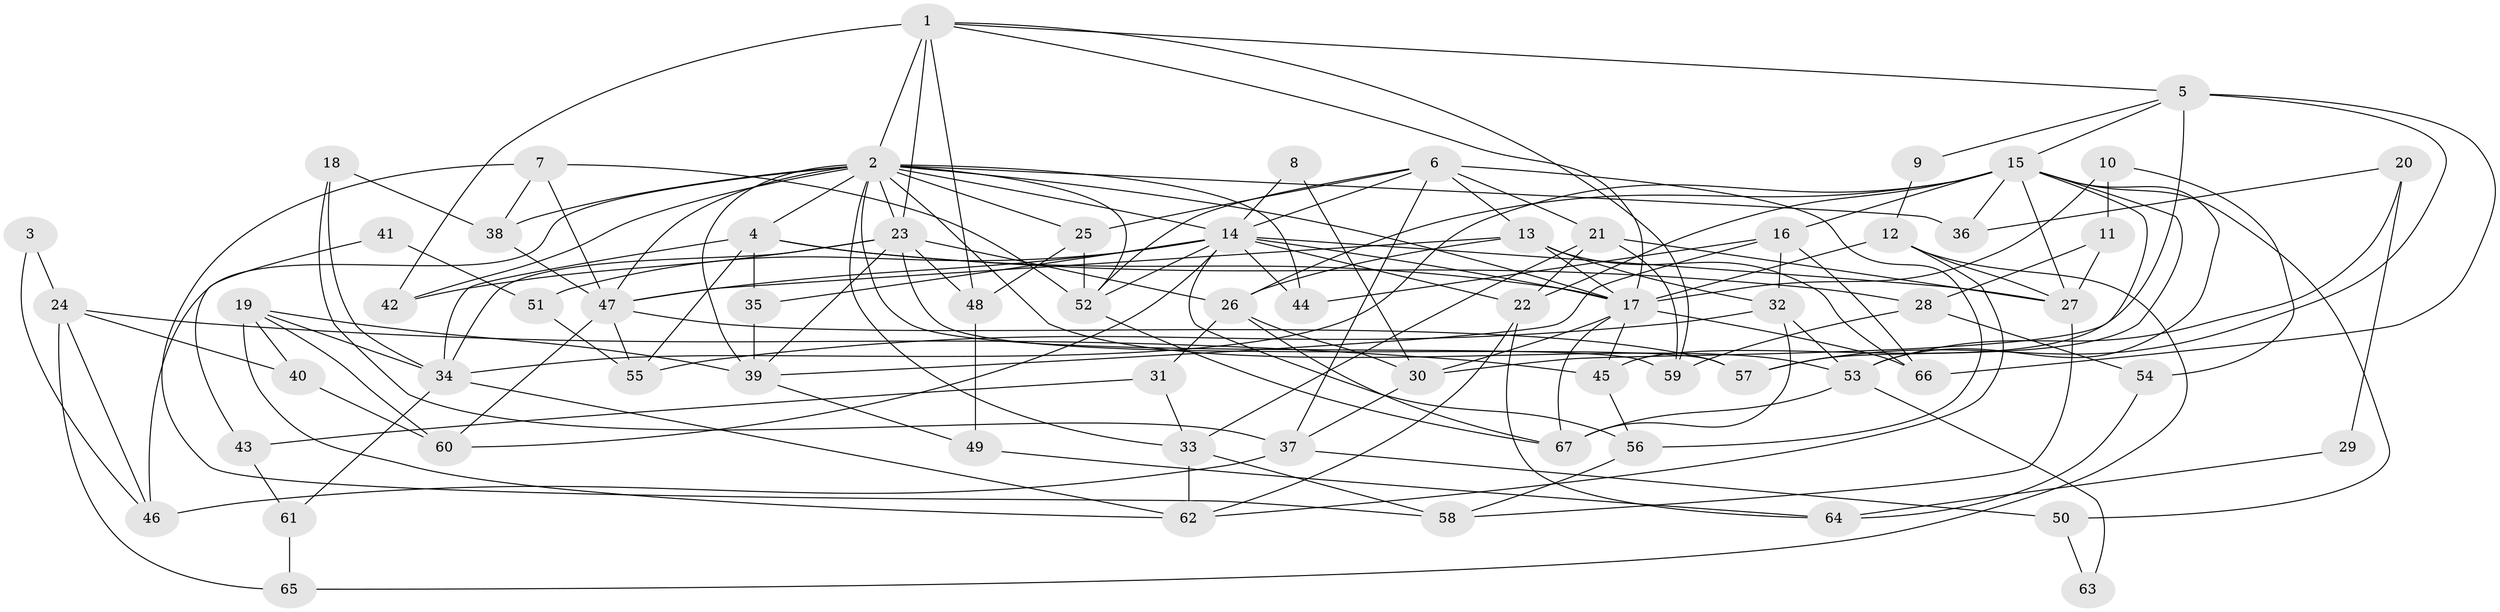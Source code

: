 // original degree distribution, {4: 0.29357798165137616, 8: 0.009174311926605505, 2: 0.10091743119266056, 5: 0.1559633027522936, 3: 0.30275229357798167, 6: 0.11926605504587157, 7: 0.009174311926605505, 9: 0.009174311926605505}
// Generated by graph-tools (version 1.1) at 2025/50/03/04/25 22:50:50]
// undirected, 67 vertices, 160 edges
graph export_dot {
  node [color=gray90,style=filled];
  1;
  2;
  3;
  4;
  5;
  6;
  7;
  8;
  9;
  10;
  11;
  12;
  13;
  14;
  15;
  16;
  17;
  18;
  19;
  20;
  21;
  22;
  23;
  24;
  25;
  26;
  27;
  28;
  29;
  30;
  31;
  32;
  33;
  34;
  35;
  36;
  37;
  38;
  39;
  40;
  41;
  42;
  43;
  44;
  45;
  46;
  47;
  48;
  49;
  50;
  51;
  52;
  53;
  54;
  55;
  56;
  57;
  58;
  59;
  60;
  61;
  62;
  63;
  64;
  65;
  66;
  67;
  1 -- 2 [weight=1.0];
  1 -- 5 [weight=1.0];
  1 -- 17 [weight=1.0];
  1 -- 23 [weight=3.0];
  1 -- 42 [weight=1.0];
  1 -- 48 [weight=1.0];
  1 -- 59 [weight=1.0];
  2 -- 4 [weight=1.0];
  2 -- 14 [weight=2.0];
  2 -- 17 [weight=1.0];
  2 -- 23 [weight=1.0];
  2 -- 25 [weight=1.0];
  2 -- 33 [weight=1.0];
  2 -- 36 [weight=1.0];
  2 -- 38 [weight=1.0];
  2 -- 39 [weight=1.0];
  2 -- 42 [weight=1.0];
  2 -- 44 [weight=1.0];
  2 -- 46 [weight=2.0];
  2 -- 47 [weight=1.0];
  2 -- 52 [weight=1.0];
  2 -- 53 [weight=1.0];
  2 -- 59 [weight=1.0];
  3 -- 24 [weight=1.0];
  3 -- 46 [weight=1.0];
  4 -- 17 [weight=3.0];
  4 -- 28 [weight=1.0];
  4 -- 34 [weight=1.0];
  4 -- 35 [weight=1.0];
  4 -- 55 [weight=1.0];
  5 -- 9 [weight=1.0];
  5 -- 15 [weight=1.0];
  5 -- 30 [weight=1.0];
  5 -- 57 [weight=1.0];
  5 -- 66 [weight=1.0];
  6 -- 13 [weight=1.0];
  6 -- 14 [weight=1.0];
  6 -- 21 [weight=1.0];
  6 -- 25 [weight=1.0];
  6 -- 37 [weight=1.0];
  6 -- 52 [weight=1.0];
  6 -- 56 [weight=1.0];
  7 -- 38 [weight=1.0];
  7 -- 47 [weight=1.0];
  7 -- 52 [weight=1.0];
  7 -- 58 [weight=1.0];
  8 -- 14 [weight=1.0];
  8 -- 30 [weight=1.0];
  9 -- 12 [weight=1.0];
  10 -- 11 [weight=1.0];
  10 -- 17 [weight=1.0];
  10 -- 54 [weight=1.0];
  11 -- 27 [weight=1.0];
  11 -- 28 [weight=1.0];
  12 -- 17 [weight=1.0];
  12 -- 27 [weight=1.0];
  12 -- 62 [weight=1.0];
  12 -- 65 [weight=1.0];
  13 -- 17 [weight=1.0];
  13 -- 26 [weight=1.0];
  13 -- 32 [weight=1.0];
  13 -- 47 [weight=1.0];
  13 -- 66 [weight=1.0];
  14 -- 17 [weight=4.0];
  14 -- 22 [weight=2.0];
  14 -- 27 [weight=2.0];
  14 -- 35 [weight=1.0];
  14 -- 44 [weight=1.0];
  14 -- 47 [weight=1.0];
  14 -- 51 [weight=2.0];
  14 -- 52 [weight=1.0];
  14 -- 56 [weight=1.0];
  14 -- 60 [weight=1.0];
  15 -- 16 [weight=1.0];
  15 -- 22 [weight=1.0];
  15 -- 26 [weight=1.0];
  15 -- 27 [weight=1.0];
  15 -- 34 [weight=1.0];
  15 -- 36 [weight=1.0];
  15 -- 45 [weight=1.0];
  15 -- 50 [weight=1.0];
  15 -- 53 [weight=1.0];
  15 -- 57 [weight=1.0];
  16 -- 32 [weight=2.0];
  16 -- 39 [weight=1.0];
  16 -- 44 [weight=1.0];
  16 -- 66 [weight=1.0];
  17 -- 30 [weight=1.0];
  17 -- 45 [weight=1.0];
  17 -- 66 [weight=1.0];
  17 -- 67 [weight=1.0];
  18 -- 34 [weight=1.0];
  18 -- 37 [weight=1.0];
  18 -- 38 [weight=1.0];
  19 -- 34 [weight=1.0];
  19 -- 39 [weight=2.0];
  19 -- 40 [weight=1.0];
  19 -- 60 [weight=1.0];
  19 -- 62 [weight=1.0];
  20 -- 29 [weight=1.0];
  20 -- 36 [weight=1.0];
  20 -- 53 [weight=1.0];
  21 -- 22 [weight=1.0];
  21 -- 27 [weight=1.0];
  21 -- 33 [weight=1.0];
  21 -- 59 [weight=1.0];
  22 -- 62 [weight=1.0];
  22 -- 64 [weight=1.0];
  23 -- 26 [weight=1.0];
  23 -- 34 [weight=1.0];
  23 -- 39 [weight=1.0];
  23 -- 42 [weight=1.0];
  23 -- 48 [weight=1.0];
  23 -- 57 [weight=2.0];
  24 -- 40 [weight=1.0];
  24 -- 45 [weight=1.0];
  24 -- 46 [weight=1.0];
  24 -- 65 [weight=1.0];
  25 -- 48 [weight=1.0];
  25 -- 52 [weight=1.0];
  26 -- 30 [weight=1.0];
  26 -- 31 [weight=1.0];
  26 -- 67 [weight=1.0];
  27 -- 58 [weight=1.0];
  28 -- 54 [weight=1.0];
  28 -- 59 [weight=1.0];
  29 -- 64 [weight=1.0];
  30 -- 37 [weight=1.0];
  31 -- 33 [weight=1.0];
  31 -- 43 [weight=1.0];
  32 -- 53 [weight=1.0];
  32 -- 55 [weight=1.0];
  32 -- 67 [weight=1.0];
  33 -- 58 [weight=1.0];
  33 -- 62 [weight=1.0];
  34 -- 61 [weight=1.0];
  34 -- 62 [weight=1.0];
  35 -- 39 [weight=1.0];
  37 -- 46 [weight=1.0];
  37 -- 50 [weight=1.0];
  38 -- 47 [weight=2.0];
  39 -- 49 [weight=1.0];
  40 -- 60 [weight=1.0];
  41 -- 43 [weight=1.0];
  41 -- 51 [weight=1.0];
  43 -- 61 [weight=1.0];
  45 -- 56 [weight=1.0];
  47 -- 55 [weight=1.0];
  47 -- 57 [weight=1.0];
  47 -- 60 [weight=1.0];
  48 -- 49 [weight=1.0];
  49 -- 64 [weight=1.0];
  50 -- 63 [weight=1.0];
  51 -- 55 [weight=1.0];
  52 -- 67 [weight=1.0];
  53 -- 63 [weight=1.0];
  53 -- 67 [weight=1.0];
  54 -- 64 [weight=1.0];
  56 -- 58 [weight=1.0];
  61 -- 65 [weight=1.0];
}
